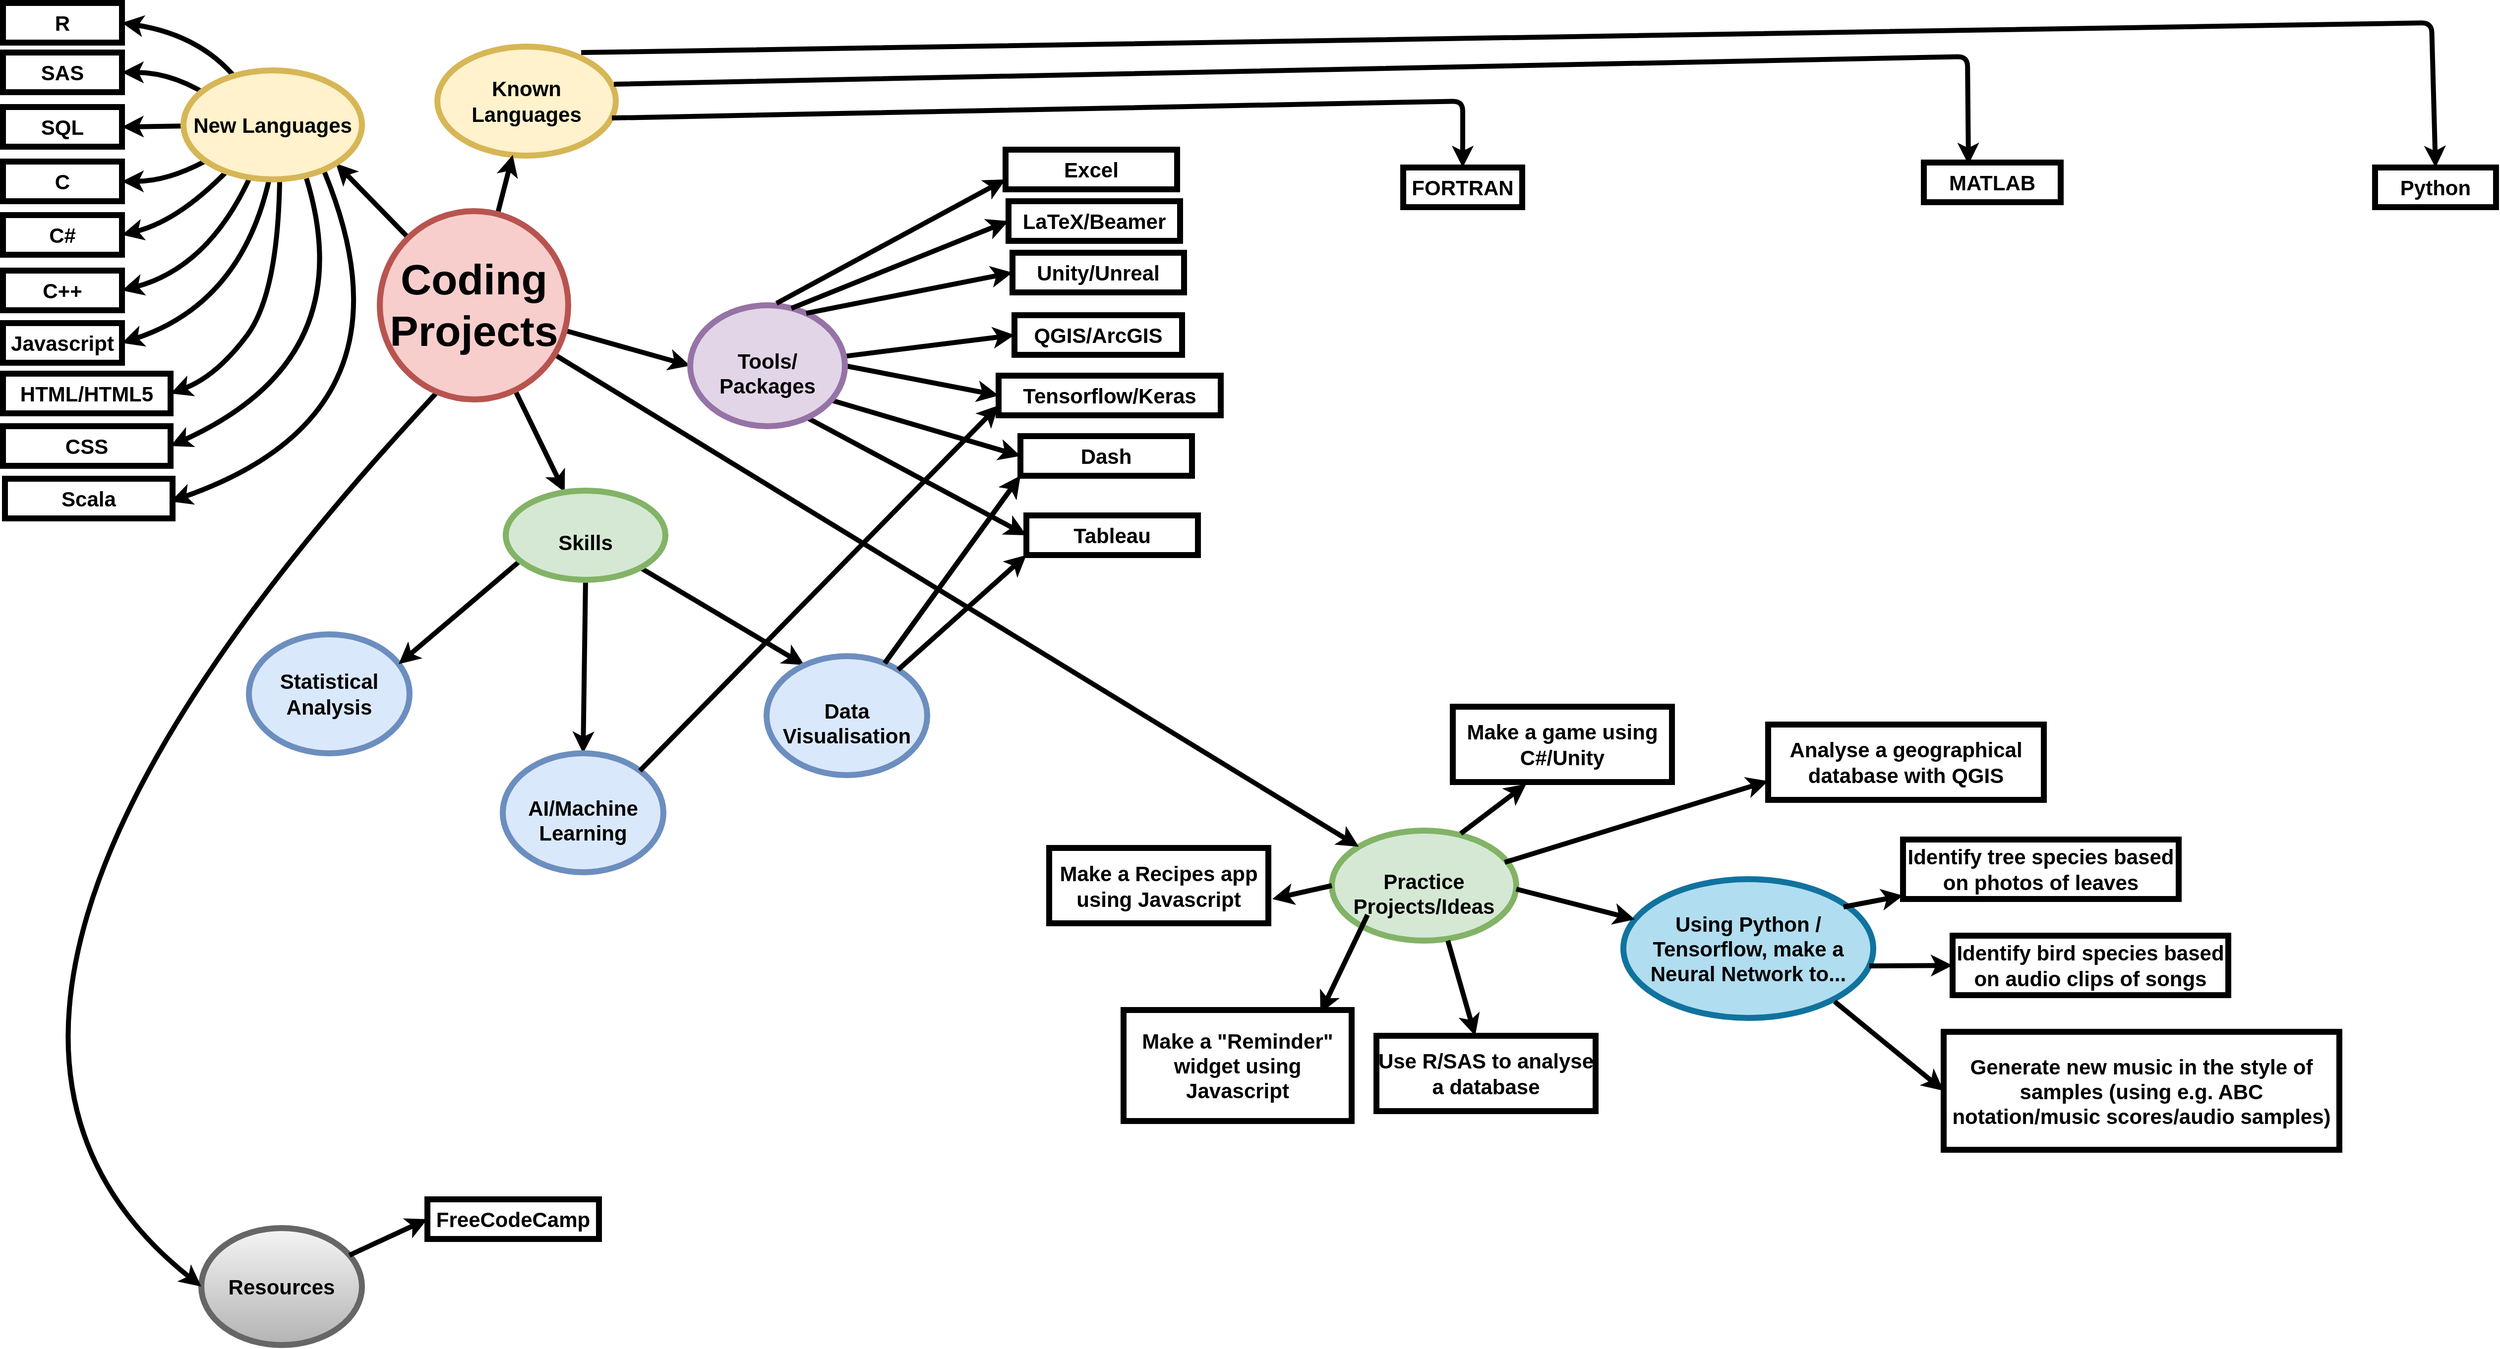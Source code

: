 <mxfile version="14.3.0" type="github">
  <diagram id="SgZQ3a2d4hKzm91UfPLO" name="Page-1">
    <mxGraphModel dx="2055" dy="6106" grid="0" gridSize="10" guides="1" tooltips="1" connect="1" arrows="1" fold="1" page="1" pageScale="1" pageWidth="3300" pageHeight="4681" math="0" shadow="0">
      <root>
        <mxCell id="0" />
        <mxCell id="1" parent="0" />
        <mxCell id="_1KxbE9l1VcF-KKi8kDG-2" value="&lt;b&gt;&lt;font style=&quot;font-size: 21px&quot;&gt;SAS&lt;/font&gt;&lt;/b&gt;" style="rounded=0;whiteSpace=wrap;html=1;strokeWidth=6;" parent="1" vertex="1">
          <mxGeometry x="10" y="50" width="120" height="40" as="geometry" />
        </mxCell>
        <mxCell id="_1KxbE9l1VcF-KKi8kDG-4" value="" style="endArrow=classic;html=1;strokeWidth=5;entryX=1;entryY=1;entryDx=0;entryDy=0;" parent="1" source="AkvK6rZVajDmbrrnvpNV-2" target="AkvK6rZVajDmbrrnvpNV-3" edge="1">
          <mxGeometry width="50" height="50" relative="1" as="geometry">
            <mxPoint x="330" y="170" as="sourcePoint" />
            <mxPoint x="380" y="120" as="targetPoint" />
          </mxGeometry>
        </mxCell>
        <mxCell id="_1KxbE9l1VcF-KKi8kDG-8" value="" style="endArrow=classic;html=1;strokeWidth=5;exitX=0.194;exitY=0.291;exitDx=0;exitDy=0;entryX=1;entryY=0.5;entryDx=0;entryDy=0;exitPerimeter=0;curved=1;" parent="1" source="AkvK6rZVajDmbrrnvpNV-3" target="_1KxbE9l1VcF-KKi8kDG-2" edge="1">
          <mxGeometry width="50" height="50" relative="1" as="geometry">
            <mxPoint x="330" y="120" as="sourcePoint" />
            <mxPoint x="140" y="30" as="targetPoint" />
            <Array as="points">
              <mxPoint x="185" y="70" />
            </Array>
          </mxGeometry>
        </mxCell>
        <mxCell id="_1KxbE9l1VcF-KKi8kDG-9" value="&lt;b&gt;&lt;font style=&quot;font-size: 21px&quot;&gt;SQL&lt;/font&gt;&lt;/b&gt;" style="rounded=0;whiteSpace=wrap;html=1;strokeWidth=6;" parent="1" vertex="1">
          <mxGeometry x="10" y="105" width="120" height="40" as="geometry" />
        </mxCell>
        <mxCell id="_1KxbE9l1VcF-KKi8kDG-10" value="" style="endArrow=classic;html=1;strokeWidth=5;entryX=1;entryY=0.5;entryDx=0;entryDy=0;curved=1;" parent="1" source="AkvK6rZVajDmbrrnvpNV-3" target="_1KxbE9l1VcF-KKi8kDG-9" edge="1">
          <mxGeometry width="50" height="50" relative="1" as="geometry">
            <mxPoint x="216.36" y="86.109" as="sourcePoint" />
            <mxPoint x="130" y="50" as="targetPoint" />
          </mxGeometry>
        </mxCell>
        <mxCell id="_1KxbE9l1VcF-KKi8kDG-11" value="&lt;font size=&quot;1&quot;&gt;&lt;b style=&quot;font-size: 21px&quot;&gt;C&lt;/b&gt;&lt;/font&gt;" style="rounded=0;whiteSpace=wrap;html=1;strokeWidth=6;" parent="1" vertex="1">
          <mxGeometry x="10" y="160" width="120" height="40" as="geometry" />
        </mxCell>
        <mxCell id="_1KxbE9l1VcF-KKi8kDG-12" value="" style="endArrow=classic;html=1;strokeWidth=5;entryX=1;entryY=0.5;entryDx=0;entryDy=0;curved=1;" parent="1" source="AkvK6rZVajDmbrrnvpNV-3" target="_1KxbE9l1VcF-KKi8kDG-11" edge="1">
          <mxGeometry width="50" height="50" relative="1" as="geometry">
            <mxPoint x="200" y="158" as="sourcePoint" />
            <mxPoint x="140" y="150" as="targetPoint" />
            <Array as="points">
              <mxPoint x="176" y="180" />
            </Array>
          </mxGeometry>
        </mxCell>
        <mxCell id="_1KxbE9l1VcF-KKi8kDG-13" value="&lt;font style=&quot;font-size: 11px&quot;&gt;&lt;b style=&quot;font-size: 21px&quot;&gt;C&lt;/b&gt;&lt;b&gt;&lt;font style=&quot;font-size: 21px&quot;&gt;#&lt;/font&gt;&lt;/b&gt;&lt;/font&gt;" style="rounded=0;whiteSpace=wrap;html=1;strokeWidth=6;" parent="1" vertex="1">
          <mxGeometry x="10" y="214" width="120" height="40" as="geometry" />
        </mxCell>
        <mxCell id="_1KxbE9l1VcF-KKi8kDG-14" value="" style="endArrow=classic;html=1;strokeWidth=5;entryX=1;entryY=0.5;entryDx=0;entryDy=0;exitX=0.3;exitY=0.827;exitDx=0;exitDy=0;exitPerimeter=0;curved=1;" parent="1" source="AkvK6rZVajDmbrrnvpNV-3" target="_1KxbE9l1VcF-KKi8kDG-13" edge="1">
          <mxGeometry width="50" height="50" relative="1" as="geometry">
            <mxPoint x="246.36" y="176.941" as="sourcePoint" />
            <mxPoint x="160" y="203.05" as="targetPoint" />
            <Array as="points">
              <mxPoint x="191" y="219" />
            </Array>
          </mxGeometry>
        </mxCell>
        <mxCell id="_1KxbE9l1VcF-KKi8kDG-15" value="&lt;font style=&quot;font-size: 11px&quot;&gt;&lt;b style=&quot;font-size: 21px&quot;&gt;C&lt;/b&gt;&lt;b&gt;&lt;font style=&quot;font-size: 21px&quot;&gt;++&lt;/font&gt;&lt;/b&gt;&lt;/font&gt;" style="rounded=0;whiteSpace=wrap;html=1;strokeWidth=6;" parent="1" vertex="1">
          <mxGeometry x="10" y="270" width="120" height="40" as="geometry" />
        </mxCell>
        <mxCell id="_1KxbE9l1VcF-KKi8kDG-16" value="" style="endArrow=classic;html=1;strokeWidth=5;entryX=1;entryY=0.5;entryDx=0;entryDy=0;exitX=0.406;exitY=0.855;exitDx=0;exitDy=0;exitPerimeter=0;curved=1;" parent="1" source="AkvK6rZVajDmbrrnvpNV-3" target="_1KxbE9l1VcF-KKi8kDG-15" edge="1">
          <mxGeometry width="50" height="50" relative="1" as="geometry">
            <mxPoint x="246.36" y="240.001" as="sourcePoint" />
            <mxPoint x="160" y="266.11" as="targetPoint" />
            <Array as="points">
              <mxPoint x="222" y="266" />
            </Array>
          </mxGeometry>
        </mxCell>
        <mxCell id="_1KxbE9l1VcF-KKi8kDG-19" value="&lt;b&gt;&lt;font style=&quot;font-size: 21px&quot;&gt;R&lt;/font&gt;&lt;/b&gt;" style="rounded=0;whiteSpace=wrap;html=1;strokeWidth=6;" parent="1" vertex="1">
          <mxGeometry x="10" width="120" height="40" as="geometry" />
        </mxCell>
        <mxCell id="_1KxbE9l1VcF-KKi8kDG-20" value="" style="endArrow=classic;html=1;strokeWidth=5;exitX=0.328;exitY=0.145;exitDx=0;exitDy=0;entryX=1;entryY=0.5;entryDx=0;entryDy=0;exitPerimeter=0;curved=1;" parent="1" source="AkvK6rZVajDmbrrnvpNV-3" edge="1">
          <mxGeometry width="50" height="50" relative="1" as="geometry">
            <mxPoint x="216.36" y="36.109" as="sourcePoint" />
            <mxPoint x="130" y="20" as="targetPoint" />
            <Array as="points">
              <mxPoint x="214" y="33" />
            </Array>
          </mxGeometry>
        </mxCell>
        <mxCell id="_1KxbE9l1VcF-KKi8kDG-21" value="&lt;b&gt;&lt;font style=&quot;font-size: 21px&quot;&gt;Javascript&lt;/font&gt;&lt;/b&gt;" style="rounded=0;whiteSpace=wrap;html=1;strokeWidth=6;" parent="1" vertex="1">
          <mxGeometry x="10" y="322.97" width="120" height="40" as="geometry" />
        </mxCell>
        <mxCell id="_1KxbE9l1VcF-KKi8kDG-22" value="" style="endArrow=classic;html=1;strokeWidth=5;entryX=1;entryY=0.5;entryDx=0;entryDy=0;exitX=0.494;exitY=0.891;exitDx=0;exitDy=0;exitPerimeter=0;curved=1;" parent="1" source="AkvK6rZVajDmbrrnvpNV-3" target="_1KxbE9l1VcF-KKi8kDG-21" edge="1">
          <mxGeometry width="50" height="50" relative="1" as="geometry">
            <mxPoint x="263.08" y="217.02" as="sourcePoint" />
            <mxPoint x="160" y="319.08" as="targetPoint" />
            <Array as="points">
              <mxPoint x="255" y="302" />
            </Array>
          </mxGeometry>
        </mxCell>
        <mxCell id="_1KxbE9l1VcF-KKi8kDG-23" value="&lt;font size=&quot;1&quot;&gt;&lt;b style=&quot;font-size: 21px&quot;&gt;Known Languages&lt;/b&gt;&lt;/font&gt; " style="ellipse;whiteSpace=wrap;html=1;strokeWidth=6;fillColor=#fff2cc;strokeColor=#d6b656;" parent="1" vertex="1">
          <mxGeometry x="448" y="44" width="180" height="110" as="geometry" />
        </mxCell>
        <mxCell id="_1KxbE9l1VcF-KKi8kDG-24" value="" style="endArrow=classic;html=1;strokeWidth=5;" parent="1" source="AkvK6rZVajDmbrrnvpNV-2" target="_1KxbE9l1VcF-KKi8kDG-23" edge="1">
          <mxGeometry width="50" height="50" relative="1" as="geometry">
            <mxPoint x="666.185" y="260.935" as="sourcePoint" />
            <mxPoint x="592.0" y="187.001" as="targetPoint" />
          </mxGeometry>
        </mxCell>
        <mxCell id="_1KxbE9l1VcF-KKi8kDG-25" value="&lt;b&gt;&lt;font style=&quot;font-size: 21px&quot;&gt;MATLAB&lt;/font&gt;&lt;/b&gt;" style="rounded=0;whiteSpace=wrap;html=1;strokeWidth=6;" parent="1" vertex="1">
          <mxGeometry x="1947" y="161" width="138" height="40" as="geometry" />
        </mxCell>
        <mxCell id="_1KxbE9l1VcF-KKi8kDG-26" value="" style="endArrow=classic;html=1;strokeWidth=5;exitX=0.989;exitY=0.345;exitDx=0;exitDy=0;entryX=0.326;entryY=0.05;entryDx=0;entryDy=0;exitPerimeter=0;entryPerimeter=0;" parent="1" source="_1KxbE9l1VcF-KKi8kDG-23" target="_1KxbE9l1VcF-KKi8kDG-25" edge="1">
          <mxGeometry width="50" height="50" relative="1" as="geometry">
            <mxPoint x="755.04" y="157.98" as="sourcePoint" />
            <mxPoint x="636" y="92.03" as="targetPoint" />
            <Array as="points">
              <mxPoint x="1991" y="54" />
            </Array>
          </mxGeometry>
        </mxCell>
        <mxCell id="_1KxbE9l1VcF-KKi8kDG-27" value="&lt;b&gt;&lt;font style=&quot;font-size: 21px&quot;&gt;FORTRAN&lt;/font&gt;&lt;/b&gt;" style="rounded=0;whiteSpace=wrap;html=1;strokeWidth=6;" parent="1" vertex="1">
          <mxGeometry x="1422" y="166" width="120" height="40" as="geometry" />
        </mxCell>
        <mxCell id="_1KxbE9l1VcF-KKi8kDG-28" value="" style="endArrow=classic;html=1;strokeWidth=5;exitX=0.978;exitY=0.655;exitDx=0;exitDy=0;entryX=0.5;entryY=0;entryDx=0;entryDy=0;exitPerimeter=0;" parent="1" source="_1KxbE9l1VcF-KKi8kDG-23" target="_1KxbE9l1VcF-KKi8kDG-27" edge="1">
          <mxGeometry width="50" height="50" relative="1" as="geometry">
            <mxPoint x="619" y="154.0" as="sourcePoint" />
            <mxPoint x="628.98" y="164.08" as="targetPoint" />
            <Array as="points">
              <mxPoint x="1482" y="99" />
            </Array>
          </mxGeometry>
        </mxCell>
        <mxCell id="_1KxbE9l1VcF-KKi8kDG-29" value="&lt;font size=&quot;1&quot;&gt;&lt;b style=&quot;font-size: 21px&quot;&gt;Python&lt;/b&gt;&lt;/font&gt;" style="rounded=0;whiteSpace=wrap;html=1;strokeWidth=6;" parent="1" vertex="1">
          <mxGeometry x="2402" y="166" width="122" height="40" as="geometry" />
        </mxCell>
        <mxCell id="_1KxbE9l1VcF-KKi8kDG-30" value="" style="endArrow=classic;html=1;strokeWidth=5;entryX=0.5;entryY=0;entryDx=0;entryDy=0;exitX=0.806;exitY=0.055;exitDx=0;exitDy=0;exitPerimeter=0;" parent="1" source="_1KxbE9l1VcF-KKi8kDG-23" target="_1KxbE9l1VcF-KKi8kDG-29" edge="1">
          <mxGeometry width="50" height="50" relative="1" as="geometry">
            <mxPoint x="621" y="190" as="sourcePoint" />
            <mxPoint x="625.94" y="237.08" as="targetPoint" />
            <Array as="points">
              <mxPoint x="2459" y="20" />
            </Array>
          </mxGeometry>
        </mxCell>
        <mxCell id="_1KxbE9l1VcF-KKi8kDG-31" value="&lt;br&gt;&lt;div&gt;&lt;b&gt;&lt;font style=&quot;font-size: 21px&quot;&gt;Practice&lt;/font&gt;&lt;/b&gt;&lt;/div&gt;&lt;div&gt;&lt;b&gt;&lt;font style=&quot;font-size: 21px&quot;&gt;Projects/Ideas&lt;/font&gt;&lt;/b&gt;&lt;/div&gt;" style="ellipse;whiteSpace=wrap;html=1;strokeWidth=6;fillColor=#d5e8d4;strokeColor=#82b366;" parent="1" vertex="1">
          <mxGeometry x="1350" y="835" width="186" height="111" as="geometry" />
        </mxCell>
        <mxCell id="_1KxbE9l1VcF-KKi8kDG-33" value="" style="endArrow=classic;html=1;strokeWidth=5;entryX=0;entryY=0;entryDx=0;entryDy=0;" parent="1" source="AkvK6rZVajDmbrrnvpNV-2" target="_1KxbE9l1VcF-KKi8kDG-31" edge="1">
          <mxGeometry width="50" height="50" relative="1" as="geometry">
            <mxPoint x="448.005" y="441.935" as="sourcePoint" />
            <mxPoint x="373.82" y="368.001" as="targetPoint" />
          </mxGeometry>
        </mxCell>
        <mxCell id="_1KxbE9l1VcF-KKi8kDG-35" value="" style="endArrow=classic;html=1;strokeWidth=5;" parent="1" source="AkvK6rZVajDmbrrnvpNV-2" target="_1KxbE9l1VcF-KKi8kDG-34" edge="1">
          <mxGeometry width="50" height="50" relative="1" as="geometry">
            <mxPoint x="657.678" y="370.999" as="sourcePoint" />
            <mxPoint x="447.995" y="495.626" as="targetPoint" />
          </mxGeometry>
        </mxCell>
        <mxCell id="_1KxbE9l1VcF-KKi8kDG-37" value="" style="endArrow=classic;html=1;strokeWidth=5;entryX=0;entryY=0.5;entryDx=0;entryDy=0;" parent="1" source="AkvK6rZVajDmbrrnvpNV-2" target="_1KxbE9l1VcF-KKi8kDG-36" edge="1">
          <mxGeometry width="50" height="50" relative="1" as="geometry">
            <mxPoint x="647.248" y="287.88" as="sourcePoint" />
            <mxPoint x="651.002" y="362.971" as="targetPoint" />
          </mxGeometry>
        </mxCell>
        <mxCell id="_1KxbE9l1VcF-KKi8kDG-40" value="&lt;b&gt;&lt;font style=&quot;font-size: 21px&quot;&gt;Unity/Unreal&lt;/font&gt;&lt;/b&gt;" style="rounded=0;whiteSpace=wrap;html=1;strokeWidth=6;" parent="1" vertex="1">
          <mxGeometry x="1028" y="252" width="173" height="40" as="geometry" />
        </mxCell>
        <mxCell id="_1KxbE9l1VcF-KKi8kDG-41" value="&lt;font style=&quot;font-size: 21px&quot;&gt;&lt;b&gt;QGIS/ArcGIS&lt;/b&gt;&lt;/font&gt;" style="rounded=0;whiteSpace=wrap;html=1;strokeWidth=6;" parent="1" vertex="1">
          <mxGeometry x="1030" y="315" width="169" height="40" as="geometry" />
        </mxCell>
        <mxCell id="_1KxbE9l1VcF-KKi8kDG-42" value="" style="endArrow=classic;html=1;strokeWidth=5;entryX=0;entryY=0.5;entryDx=0;entryDy=0;" parent="1" source="_1KxbE9l1VcF-KKi8kDG-36" target="_1KxbE9l1VcF-KKi8kDG-41" edge="1">
          <mxGeometry width="50" height="50" relative="1" as="geometry">
            <mxPoint x="914" y="304" as="sourcePoint" />
            <mxPoint x="1024" y="261" as="targetPoint" />
          </mxGeometry>
        </mxCell>
        <mxCell id="_1KxbE9l1VcF-KKi8kDG-43" value="" style="endArrow=classic;html=1;strokeWidth=5;exitX=0.5;exitY=1;exitDx=0;exitDy=0;entryX=0.5;entryY=0;entryDx=0;entryDy=0;" parent="1" source="_1KxbE9l1VcF-KKi8kDG-34" target="_1KxbE9l1VcF-KKi8kDG-44" edge="1">
          <mxGeometry width="50" height="50" relative="1" as="geometry">
            <mxPoint x="678" y="629" as="sourcePoint" />
            <mxPoint x="619" y="708" as="targetPoint" />
          </mxGeometry>
        </mxCell>
        <mxCell id="_1KxbE9l1VcF-KKi8kDG-44" value="&lt;br&gt;&lt;div&gt;&lt;b&gt;&lt;font style=&quot;font-size: 21px&quot;&gt;AI/Machine Learning&lt;br&gt;&lt;/font&gt;&lt;/b&gt;&lt;/div&gt;" style="ellipse;whiteSpace=wrap;html=1;strokeWidth=6;fillColor=#dae8fc;strokeColor=#6c8ebf;" parent="1" vertex="1">
          <mxGeometry x="514" y="757" width="162" height="120" as="geometry" />
        </mxCell>
        <mxCell id="_1KxbE9l1VcF-KKi8kDG-45" value="" style="endArrow=classic;html=1;strokeWidth=5;entryX=0.235;entryY=0.075;entryDx=0;entryDy=0;entryPerimeter=0;" parent="1" source="_1KxbE9l1VcF-KKi8kDG-34" target="_1KxbE9l1VcF-KKi8kDG-46" edge="1">
          <mxGeometry width="50" height="50" relative="1" as="geometry">
            <mxPoint x="894" y="642" as="sourcePoint" />
            <mxPoint x="835" y="721" as="targetPoint" />
          </mxGeometry>
        </mxCell>
        <mxCell id="_1KxbE9l1VcF-KKi8kDG-46" value="&lt;br&gt;&lt;div&gt;&lt;b&gt;&lt;font style=&quot;font-size: 21px&quot;&gt;Data Visualisation&lt;br&gt;&lt;/font&gt;&lt;/b&gt;&lt;/div&gt;" style="ellipse;whiteSpace=wrap;html=1;strokeWidth=6;fillColor=#dae8fc;strokeColor=#6c8ebf;" parent="1" vertex="1">
          <mxGeometry x="780" y="659" width="162" height="120" as="geometry" />
        </mxCell>
        <mxCell id="_1KxbE9l1VcF-KKi8kDG-47" value="&lt;b&gt;&lt;font style=&quot;font-size: 21px&quot;&gt;Dash&lt;/font&gt;&lt;/b&gt;" style="rounded=0;whiteSpace=wrap;html=1;strokeWidth=6;" parent="1" vertex="1">
          <mxGeometry x="1036" y="437" width="173" height="40" as="geometry" />
        </mxCell>
        <mxCell id="_1KxbE9l1VcF-KKi8kDG-48" value="" style="endArrow=classic;html=1;strokeWidth=5;entryX=0;entryY=1;entryDx=0;entryDy=0;" parent="1" source="_1KxbE9l1VcF-KKi8kDG-46" target="_1KxbE9l1VcF-KKi8kDG-47" edge="1">
          <mxGeometry width="50" height="50" relative="1" as="geometry">
            <mxPoint x="922.976" y="655.999" as="sourcePoint" />
            <mxPoint x="1021" y="513" as="targetPoint" />
          </mxGeometry>
        </mxCell>
        <mxCell id="_1KxbE9l1VcF-KKi8kDG-49" value="&lt;b&gt;&lt;font style=&quot;font-size: 21px&quot;&gt;Tableau&lt;/font&gt;&lt;/b&gt;" style="rounded=0;whiteSpace=wrap;html=1;strokeWidth=6;" parent="1" vertex="1">
          <mxGeometry x="1042" y="517" width="173" height="40" as="geometry" />
        </mxCell>
        <mxCell id="_1KxbE9l1VcF-KKi8kDG-50" value="" style="endArrow=classic;html=1;strokeWidth=5;entryX=0;entryY=1;entryDx=0;entryDy=0;" parent="1" source="_1KxbE9l1VcF-KKi8kDG-46" target="_1KxbE9l1VcF-KKi8kDG-49" edge="1">
          <mxGeometry width="50" height="50" relative="1" as="geometry">
            <mxPoint x="940.996" y="830.809" as="sourcePoint" />
            <mxPoint x="1034" y="589" as="targetPoint" />
          </mxGeometry>
        </mxCell>
        <mxCell id="_1KxbE9l1VcF-KKi8kDG-51" value="" style="endArrow=classic;html=1;strokeWidth=5;exitX=0.763;exitY=0.935;exitDx=0;exitDy=0;entryX=0;entryY=0.5;entryDx=0;entryDy=0;exitPerimeter=0;" parent="1" source="_1KxbE9l1VcF-KKi8kDG-36" target="_1KxbE9l1VcF-KKi8kDG-49" edge="1">
          <mxGeometry width="50" height="50" relative="1" as="geometry">
            <mxPoint x="855" y="384" as="sourcePoint" />
            <mxPoint x="993" y="691" as="targetPoint" />
          </mxGeometry>
        </mxCell>
        <mxCell id="_1KxbE9l1VcF-KKi8kDG-52" value="" style="endArrow=classic;html=1;strokeWidth=5;entryX=0;entryY=0.5;entryDx=0;entryDy=0;exitX=0.917;exitY=0.787;exitDx=0;exitDy=0;exitPerimeter=0;" parent="1" source="_1KxbE9l1VcF-KKi8kDG-36" target="_1KxbE9l1VcF-KKi8kDG-47" edge="1">
          <mxGeometry width="50" height="50" relative="1" as="geometry">
            <mxPoint x="852.002" y="406.499" as="sourcePoint" />
            <mxPoint x="1009.14" y="349" as="targetPoint" />
          </mxGeometry>
        </mxCell>
        <mxCell id="_1KxbE9l1VcF-KKi8kDG-55" value="" style="endArrow=classic;html=1;strokeWidth=5;exitX=1;exitY=0;exitDx=0;exitDy=0;entryX=0;entryY=0.75;entryDx=0;entryDy=0;" parent="1" source="_1KxbE9l1VcF-KKi8kDG-44" target="_1KxbE9l1VcF-KKi8kDG-57" edge="1">
          <mxGeometry width="50" height="50" relative="1" as="geometry">
            <mxPoint x="676" y="631" as="sourcePoint" />
            <mxPoint x="1044" y="431" as="targetPoint" />
          </mxGeometry>
        </mxCell>
        <mxCell id="_1KxbE9l1VcF-KKi8kDG-57" value="&lt;b&gt;&lt;font style=&quot;font-size: 21px&quot;&gt;Tensorflow/Keras&lt;/font&gt;&lt;/b&gt;" style="rounded=0;whiteSpace=wrap;html=1;strokeWidth=6;" parent="1" vertex="1">
          <mxGeometry x="1014" y="376" width="224" height="40" as="geometry" />
        </mxCell>
        <mxCell id="_1KxbE9l1VcF-KKi8kDG-58" value="" style="endArrow=classic;html=1;strokeWidth=5;entryX=0;entryY=0.5;entryDx=0;entryDy=0;exitX=1;exitY=0.5;exitDx=0;exitDy=0;" parent="1" source="_1KxbE9l1VcF-KKi8kDG-36" target="_1KxbE9l1VcF-KKi8kDG-57" edge="1">
          <mxGeometry width="50" height="50" relative="1" as="geometry">
            <mxPoint x="866.002" y="380.469" as="sourcePoint" />
            <mxPoint x="1023.14" y="322.97" as="targetPoint" />
          </mxGeometry>
        </mxCell>
        <mxCell id="_1KxbE9l1VcF-KKi8kDG-59" value="&lt;b&gt;&lt;font style=&quot;font-size: 21px&quot;&gt;Statistical Analysis&lt;/font&gt;&lt;/b&gt;" style="ellipse;whiteSpace=wrap;html=1;strokeWidth=6;fillColor=#dae8fc;strokeColor=#6c8ebf;" parent="1" vertex="1">
          <mxGeometry x="258" y="637" width="162" height="120" as="geometry" />
        </mxCell>
        <mxCell id="_1KxbE9l1VcF-KKi8kDG-60" value="" style="endArrow=classic;html=1;strokeWidth=5;exitX=0.081;exitY=0.8;exitDx=0;exitDy=0;exitPerimeter=0;entryX=0.932;entryY=0.25;entryDx=0;entryDy=0;entryPerimeter=0;" parent="1" source="_1KxbE9l1VcF-KKi8kDG-34" target="_1KxbE9l1VcF-KKi8kDG-59" edge="1">
          <mxGeometry width="50" height="50" relative="1" as="geometry">
            <mxPoint x="480.47" y="521" as="sourcePoint" />
            <mxPoint x="443.996" y="593" as="targetPoint" />
          </mxGeometry>
        </mxCell>
        <mxCell id="_1KxbE9l1VcF-KKi8kDG-34" value="&lt;br&gt;&lt;div&gt;&lt;b&gt;&lt;font style=&quot;font-size: 21px&quot;&gt;Skills&lt;/font&gt;&lt;/b&gt;&lt;/div&gt;" style="ellipse;whiteSpace=wrap;html=1;strokeWidth=6;fillColor=#d5e8d4;strokeColor=#82b366;" parent="1" vertex="1">
          <mxGeometry x="517" y="492" width="161" height="90" as="geometry" />
        </mxCell>
        <mxCell id="_1KxbE9l1VcF-KKi8kDG-36" value="&lt;br&gt;&lt;div&gt;&lt;b&gt;&lt;font style=&quot;font-size: 21px&quot;&gt;Tools/&lt;/font&gt;&lt;/b&gt;&lt;/div&gt;&lt;div&gt;&lt;b&gt;&lt;font style=&quot;font-size: 21px&quot;&gt;Packages&lt;/font&gt;&lt;/b&gt;&lt;/div&gt;" style="ellipse;whiteSpace=wrap;html=1;strokeWidth=6;fillColor=#e1d5e7;strokeColor=#9673a6;" parent="1" vertex="1">
          <mxGeometry x="703" y="305" width="156" height="121.97" as="geometry" />
        </mxCell>
        <mxCell id="_1KxbE9l1VcF-KKi8kDG-62" value="" style="endArrow=classic;html=1;strokeWidth=5;exitX=0.75;exitY=0.066;exitDx=0;exitDy=0;exitPerimeter=0;entryX=0;entryY=0.5;entryDx=0;entryDy=0;" parent="1" target="_1KxbE9l1VcF-KKi8kDG-40" edge="1">
          <mxGeometry width="50" height="50" relative="1" as="geometry">
            <mxPoint x="820" y="313.05" as="sourcePoint" />
            <mxPoint x="1018" y="221" as="targetPoint" />
          </mxGeometry>
        </mxCell>
        <mxCell id="_1KxbE9l1VcF-KKi8kDG-63" value="" style="endArrow=classic;html=1;strokeWidth=5;exitX=0.654;exitY=0.025;exitDx=0;exitDy=0;exitPerimeter=0;entryX=0;entryY=0.5;entryDx=0;entryDy=0;" parent="1" source="_1KxbE9l1VcF-KKi8kDG-36" target="_1KxbE9l1VcF-KKi8kDG-64" edge="1">
          <mxGeometry width="50" height="50" relative="1" as="geometry">
            <mxPoint x="780" y="306.05" as="sourcePoint" />
            <mxPoint x="1008" y="153" as="targetPoint" />
          </mxGeometry>
        </mxCell>
        <mxCell id="_1KxbE9l1VcF-KKi8kDG-64" value="&lt;font size=&quot;1&quot;&gt;&lt;b style=&quot;font-size: 21px&quot;&gt;LaTeX/Beamer&lt;/b&gt;&lt;/font&gt;" style="rounded=0;whiteSpace=wrap;html=1;strokeWidth=6;" parent="1" vertex="1">
          <mxGeometry x="1024" y="200" width="173" height="40" as="geometry" />
        </mxCell>
        <mxCell id="_1KxbE9l1VcF-KKi8kDG-65" value="&lt;b&gt;&lt;font style=&quot;font-size: 21px&quot;&gt;Excel&lt;/font&gt;&lt;/b&gt;" style="rounded=0;whiteSpace=wrap;html=1;strokeWidth=6;" parent="1" vertex="1">
          <mxGeometry x="1021" y="148" width="173" height="40" as="geometry" />
        </mxCell>
        <mxCell id="_1KxbE9l1VcF-KKi8kDG-66" value="" style="endArrow=classic;html=1;strokeWidth=5;exitX=0.558;exitY=-0.016;exitDx=0;exitDy=0;exitPerimeter=0;entryX=0;entryY=0.75;entryDx=0;entryDy=0;" parent="1" source="_1KxbE9l1VcF-KKi8kDG-36" target="_1KxbE9l1VcF-KKi8kDG-65" edge="1">
          <mxGeometry width="50" height="50" relative="1" as="geometry">
            <mxPoint x="818.004" y="233.049" as="sourcePoint" />
            <mxPoint x="1014" y="83" as="targetPoint" />
          </mxGeometry>
        </mxCell>
        <mxCell id="lcMu-XSIgitNWkkIM0Ly-3" value="&lt;font style=&quot;font-size: 21px&quot;&gt;&lt;b&gt;HTML/HTML5&lt;/b&gt;&lt;/font&gt;" style="rounded=0;whiteSpace=wrap;html=1;strokeWidth=6;" parent="1" vertex="1">
          <mxGeometry x="10" y="374" width="169" height="40" as="geometry" />
        </mxCell>
        <mxCell id="lcMu-XSIgitNWkkIM0Ly-4" value="" style="endArrow=classic;html=1;strokeWidth=5;entryX=1;entryY=0.5;entryDx=0;entryDy=0;exitX=0.539;exitY=1.018;exitDx=0;exitDy=0;exitPerimeter=0;curved=1;" parent="1" source="AkvK6rZVajDmbrrnvpNV-3" target="lcMu-XSIgitNWkkIM0Ly-3" edge="1">
          <mxGeometry width="50" height="50" relative="1" as="geometry">
            <mxPoint x="293.92" y="217.0" as="sourcePoint" />
            <mxPoint x="145" y="371.96" as="targetPoint" />
            <Array as="points">
              <mxPoint x="287" y="294" />
              <mxPoint x="225" y="377" />
            </Array>
          </mxGeometry>
        </mxCell>
        <mxCell id="lcMu-XSIgitNWkkIM0Ly-5" value="&lt;b&gt;&lt;font style=&quot;font-size: 21px&quot;&gt;CSS&lt;/font&gt;&lt;/b&gt;" style="rounded=0;whiteSpace=wrap;html=1;strokeWidth=6;" parent="1" vertex="1">
          <mxGeometry x="10" y="426.97" width="169" height="40" as="geometry" />
        </mxCell>
        <mxCell id="lcMu-XSIgitNWkkIM0Ly-8" value="" style="curved=1;endArrow=classic;html=1;strokeColor=#000000;entryX=1;entryY=0.5;entryDx=0;entryDy=0;strokeWidth=5;exitX=0.689;exitY=0.991;exitDx=0;exitDy=0;exitPerimeter=0;" parent="1" source="AkvK6rZVajDmbrrnvpNV-3" target="lcMu-XSIgitNWkkIM0Ly-5" edge="1">
          <mxGeometry width="50" height="50" relative="1" as="geometry">
            <mxPoint x="293" y="302" as="sourcePoint" />
            <mxPoint x="244" y="391" as="targetPoint" />
            <Array as="points">
              <mxPoint x="372" y="360" />
            </Array>
          </mxGeometry>
        </mxCell>
        <mxCell id="nQluRIHe2LKLF3UBgF4v-2" value="&lt;div&gt;&lt;b&gt;&lt;font style=&quot;font-size: 21px&quot;&gt;Resources&lt;/font&gt;&lt;/b&gt;&lt;/div&gt;" style="ellipse;whiteSpace=wrap;html=1;strokeWidth=6;fillColor=#f5f5f5;strokeColor=#666666;gradientColor=#b3b3b3;" parent="1" vertex="1">
          <mxGeometry x="210" y="1236" width="162" height="118" as="geometry" />
        </mxCell>
        <mxCell id="nQluRIHe2LKLF3UBgF4v-3" value="" style="endArrow=classic;html=1;strokeWidth=5;exitX=0.442;exitY=0.816;exitDx=0;exitDy=0;entryX=0;entryY=0.5;entryDx=0;entryDy=0;curved=1;exitPerimeter=0;" parent="1" source="AkvK6rZVajDmbrrnvpNV-2" target="nQluRIHe2LKLF3UBgF4v-2" edge="1">
          <mxGeometry width="50" height="50" relative="1" as="geometry">
            <mxPoint x="645.061" y="333" as="sourcePoint" />
            <mxPoint x="613" y="1091" as="targetPoint" />
            <Array as="points">
              <mxPoint x="-146" y="1013" />
            </Array>
          </mxGeometry>
        </mxCell>
        <mxCell id="AkvK6rZVajDmbrrnvpNV-2" value="&lt;b&gt;&lt;font style=&quot;font-size: 43px&quot;&gt;&lt;font style=&quot;font-size: 43px&quot;&gt;Coding Projects&lt;/font&gt;&lt;br&gt;&lt;/font&gt;&lt;/b&gt;" style="ellipse;whiteSpace=wrap;html=1;aspect=fixed;strokeWidth=6;fillColor=#f8cecc;strokeColor=#b85450;" parent="1" vertex="1">
          <mxGeometry x="390" y="210" width="190" height="190" as="geometry" />
        </mxCell>
        <mxCell id="nQluRIHe2LKLF3UBgF4v-4" value="" style="endArrow=classic;html=1;strokeWidth=5;entryX=0;entryY=1;entryDx=0;entryDy=0;" parent="1" edge="1">
          <mxGeometry width="50" height="50" relative="1" as="geometry">
            <mxPoint x="899.077" y="666.043" as="sourcePoint" />
            <mxPoint x="1036" y="477" as="targetPoint" />
          </mxGeometry>
        </mxCell>
        <mxCell id="nQluRIHe2LKLF3UBgF4v-5" value="" style="endArrow=classic;html=1;strokeWidth=5;entryX=0;entryY=0.5;entryDx=0;entryDy=0;" parent="1" source="nQluRIHe2LKLF3UBgF4v-2" target="nQluRIHe2LKLF3UBgF4v-6" edge="1">
          <mxGeometry width="50" height="50" relative="1" as="geometry">
            <mxPoint x="483.997" y="1330.043" as="sourcePoint" />
            <mxPoint x="621" y="1291" as="targetPoint" />
          </mxGeometry>
        </mxCell>
        <mxCell id="nQluRIHe2LKLF3UBgF4v-6" value="&lt;b&gt;&lt;font style=&quot;font-size: 21px&quot;&gt;FreeCodeCamp&lt;/font&gt;&lt;/b&gt;" style="rounded=0;whiteSpace=wrap;html=1;strokeWidth=6;" parent="1" vertex="1">
          <mxGeometry x="438" y="1207" width="173" height="40" as="geometry" />
        </mxCell>
        <mxCell id="nQluRIHe2LKLF3UBgF4v-9" value="&lt;b&gt;&lt;font style=&quot;font-size: 21px&quot;&gt;Scala&lt;/font&gt;&lt;/b&gt;" style="rounded=0;whiteSpace=wrap;html=1;strokeWidth=6;" parent="1" vertex="1">
          <mxGeometry x="12" y="480" width="169" height="40" as="geometry" />
        </mxCell>
        <mxCell id="nQluRIHe2LKLF3UBgF4v-10" value="" style="curved=1;endArrow=classic;html=1;strokeColor=#000000;entryX=1;entryY=0.5;entryDx=0;entryDy=0;strokeWidth=5;exitX=0.722;exitY=0.682;exitDx=0;exitDy=0;exitPerimeter=0;" parent="1" source="AkvK6rZVajDmbrrnvpNV-3" edge="1">
          <mxGeometry width="50" height="50" relative="1" as="geometry">
            <mxPoint x="314.02" y="235.0" as="sourcePoint" />
            <mxPoint x="179" y="502.96" as="targetPoint" />
            <Array as="points">
              <mxPoint x="448" y="409" />
            </Array>
          </mxGeometry>
        </mxCell>
        <mxCell id="AkvK6rZVajDmbrrnvpNV-3" value="&lt;b&gt;&lt;font style=&quot;font-size: 21px&quot;&gt;New Languages&lt;/font&gt;&lt;/b&gt;" style="ellipse;whiteSpace=wrap;html=1;strokeWidth=6;fillColor=#fff2cc;strokeColor=#d6b656;" parent="1" vertex="1">
          <mxGeometry x="192" y="68" width="180" height="110" as="geometry" />
        </mxCell>
        <mxCell id="L8XmXM96N665A_wtvE44-1" value="&lt;b&gt;&lt;font style=&quot;font-size: 21px&quot;&gt;Make a game using C#/Unity&lt;br&gt;&lt;/font&gt;&lt;/b&gt;" style="rounded=0;whiteSpace=wrap;html=1;strokeWidth=6;" vertex="1" parent="1">
          <mxGeometry x="1472" y="710" width="221" height="76" as="geometry" />
        </mxCell>
        <mxCell id="L8XmXM96N665A_wtvE44-3" value="&lt;b&gt;&lt;font style=&quot;font-size: 21px&quot;&gt;Using Python / Tensorflow, make a Neural Network to...&lt;br&gt;&lt;/font&gt;&lt;/b&gt;" style="ellipse;whiteSpace=wrap;html=1;strokeWidth=6;fillColor=#b1ddf0;strokeColor=#10739e;" vertex="1" parent="1">
          <mxGeometry x="1644" y="884" width="252" height="140" as="geometry" />
        </mxCell>
        <mxCell id="L8XmXM96N665A_wtvE44-4" value="" style="endArrow=classic;html=1;strokeWidth=5;" edge="1" parent="1" target="L8XmXM96N665A_wtvE44-3">
          <mxGeometry width="50" height="50" relative="1" as="geometry">
            <mxPoint x="1536.005" y="893.998" as="sourcePoint" />
            <mxPoint x="2347.118" y="1390.716" as="targetPoint" />
          </mxGeometry>
        </mxCell>
        <mxCell id="L8XmXM96N665A_wtvE44-5" value="" style="endArrow=classic;html=1;strokeWidth=5;" edge="1" parent="1" target="L8XmXM96N665A_wtvE44-6">
          <mxGeometry width="50" height="50" relative="1" as="geometry">
            <mxPoint x="1866.005" y="911.998" as="sourcePoint" />
            <mxPoint x="1986" y="874" as="targetPoint" />
          </mxGeometry>
        </mxCell>
        <mxCell id="L8XmXM96N665A_wtvE44-6" value="&lt;b&gt;&lt;font style=&quot;font-size: 21px&quot;&gt;Identify tree species based on photos of leaves&lt;/font&gt;&lt;/b&gt;" style="rounded=0;whiteSpace=wrap;html=1;strokeWidth=6;" vertex="1" parent="1">
          <mxGeometry x="1926" y="844" width="278" height="60" as="geometry" />
        </mxCell>
        <mxCell id="L8XmXM96N665A_wtvE44-7" value="&lt;b&gt;&lt;font style=&quot;font-size: 21px&quot;&gt;Identify bird species based on audio clips of songs&lt;br&gt;&lt;/font&gt;&lt;/b&gt;" style="rounded=0;whiteSpace=wrap;html=1;strokeWidth=6;" vertex="1" parent="1">
          <mxGeometry x="1976" y="941" width="278" height="60" as="geometry" />
        </mxCell>
        <mxCell id="L8XmXM96N665A_wtvE44-8" value="" style="endArrow=classic;html=1;strokeWidth=5;entryX=0;entryY=0.5;entryDx=0;entryDy=0;" edge="1" parent="1" target="L8XmXM96N665A_wtvE44-7">
          <mxGeometry width="50" height="50" relative="1" as="geometry">
            <mxPoint x="1892.005" y="971.458" as="sourcePoint" />
            <mxPoint x="1952.0" y="960.002" as="targetPoint" />
          </mxGeometry>
        </mxCell>
        <mxCell id="L8XmXM96N665A_wtvE44-9" value="&lt;b&gt;&lt;font style=&quot;font-size: 21px&quot;&gt;Generate new music in the style of samples (using e.g. ABC notation/music scores/audio samples)&lt;br&gt;&lt;/font&gt;&lt;/b&gt;" style="rounded=0;whiteSpace=wrap;html=1;strokeWidth=6;" vertex="1" parent="1">
          <mxGeometry x="1967" y="1038" width="399" height="119" as="geometry" />
        </mxCell>
        <mxCell id="L8XmXM96N665A_wtvE44-10" value="" style="endArrow=classic;html=1;strokeWidth=5;entryX=0;entryY=0.5;entryDx=0;entryDy=0;" edge="1" parent="1" target="L8XmXM96N665A_wtvE44-9">
          <mxGeometry width="50" height="50" relative="1" as="geometry">
            <mxPoint x="1857.005" y="1007.458" as="sourcePoint" />
            <mxPoint x="1961" y="1069" as="targetPoint" />
          </mxGeometry>
        </mxCell>
        <mxCell id="L8XmXM96N665A_wtvE44-13" value="" style="endArrow=classic;html=1;strokeWidth=5;entryX=0.335;entryY=1.026;entryDx=0;entryDy=0;entryPerimeter=0;" edge="1" parent="1" target="L8XmXM96N665A_wtvE44-1">
          <mxGeometry width="50" height="50" relative="1" as="geometry">
            <mxPoint x="1480.005" y="837.998" as="sourcePoint" />
            <mxPoint x="1599.689" y="868.556" as="targetPoint" />
          </mxGeometry>
        </mxCell>
        <mxCell id="L8XmXM96N665A_wtvE44-14" value="" style="endArrow=classic;html=1;strokeWidth=5;" edge="1" parent="1" target="L8XmXM96N665A_wtvE44-15">
          <mxGeometry width="50" height="50" relative="1" as="geometry">
            <mxPoint x="1467.005" y="945.998" as="sourcePoint" />
            <mxPoint x="1484" y="1036" as="targetPoint" />
          </mxGeometry>
        </mxCell>
        <mxCell id="L8XmXM96N665A_wtvE44-15" value="&lt;b&gt;&lt;font style=&quot;font-size: 21px&quot;&gt;Use R/SAS to analyse a database&lt;/font&gt;&lt;/b&gt;" style="rounded=0;whiteSpace=wrap;html=1;strokeWidth=6;" vertex="1" parent="1">
          <mxGeometry x="1395" y="1042" width="221" height="76" as="geometry" />
        </mxCell>
        <mxCell id="L8XmXM96N665A_wtvE44-16" value="&lt;b&gt;&lt;font style=&quot;font-size: 21px&quot;&gt;Make a &quot;Reminder&quot; widget using Javascript&lt;/font&gt;&lt;/b&gt;" style="rounded=0;whiteSpace=wrap;html=1;strokeWidth=6;" vertex="1" parent="1">
          <mxGeometry x="1140" y="1016" width="230" height="112" as="geometry" />
        </mxCell>
        <mxCell id="L8XmXM96N665A_wtvE44-17" value="" style="endArrow=classic;html=1;strokeWidth=5;entryX=0.863;entryY=0.028;entryDx=0;entryDy=0;entryPerimeter=0;" edge="1" parent="1" target="L8XmXM96N665A_wtvE44-16">
          <mxGeometry width="50" height="50" relative="1" as="geometry">
            <mxPoint x="1386.005" y="919.998" as="sourcePoint" />
            <mxPoint x="1413.584" y="1016" as="targetPoint" />
          </mxGeometry>
        </mxCell>
        <mxCell id="L8XmXM96N665A_wtvE44-19" value="&lt;b&gt;&lt;font style=&quot;font-size: 21px&quot;&gt;Make a Recipes app using Javascript &lt;br&gt;&lt;/font&gt;&lt;/b&gt;" style="rounded=0;whiteSpace=wrap;html=1;strokeWidth=6;" vertex="1" parent="1">
          <mxGeometry x="1065" y="852.5" width="221" height="76" as="geometry" />
        </mxCell>
        <mxCell id="L8XmXM96N665A_wtvE44-20" value="" style="endArrow=classic;html=1;strokeWidth=5;entryX=0.863;entryY=0.028;entryDx=0;entryDy=0;entryPerimeter=0;exitX=0;exitY=0.5;exitDx=0;exitDy=0;" edge="1" parent="1" source="_1KxbE9l1VcF-KKi8kDG-31">
          <mxGeometry width="50" height="50" relative="1" as="geometry">
            <mxPoint x="1337.515" y="804.858" as="sourcePoint" />
            <mxPoint x="1290.0" y="903.996" as="targetPoint" />
          </mxGeometry>
        </mxCell>
        <mxCell id="L8XmXM96N665A_wtvE44-21" value="&lt;b&gt;&lt;font style=&quot;font-size: 21px&quot;&gt;Analyse a geographical database with QGIS&lt;br&gt;&lt;/font&gt;&lt;/b&gt;" style="rounded=0;whiteSpace=wrap;html=1;strokeWidth=6;" vertex="1" parent="1">
          <mxGeometry x="1790" y="728" width="278" height="76" as="geometry" />
        </mxCell>
        <mxCell id="L8XmXM96N665A_wtvE44-22" value="" style="endArrow=classic;html=1;strokeWidth=5;entryX=0;entryY=0.75;entryDx=0;entryDy=0;" edge="1" parent="1" target="L8XmXM96N665A_wtvE44-21">
          <mxGeometry width="50" height="50" relative="1" as="geometry">
            <mxPoint x="1524.355" y="866.998" as="sourcePoint" />
            <mxPoint x="1644.005" y="897.597" as="targetPoint" />
          </mxGeometry>
        </mxCell>
      </root>
    </mxGraphModel>
  </diagram>
</mxfile>
